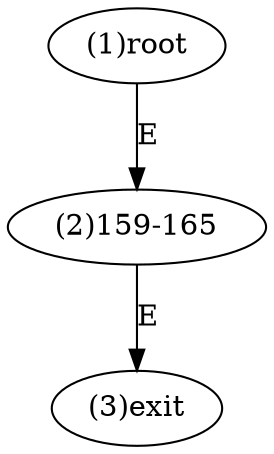 digraph "" { 
1[ label="(1)root"];
2[ label="(2)159-165"];
3[ label="(3)exit"];
1->2[ label="E"];
2->3[ label="E"];
}